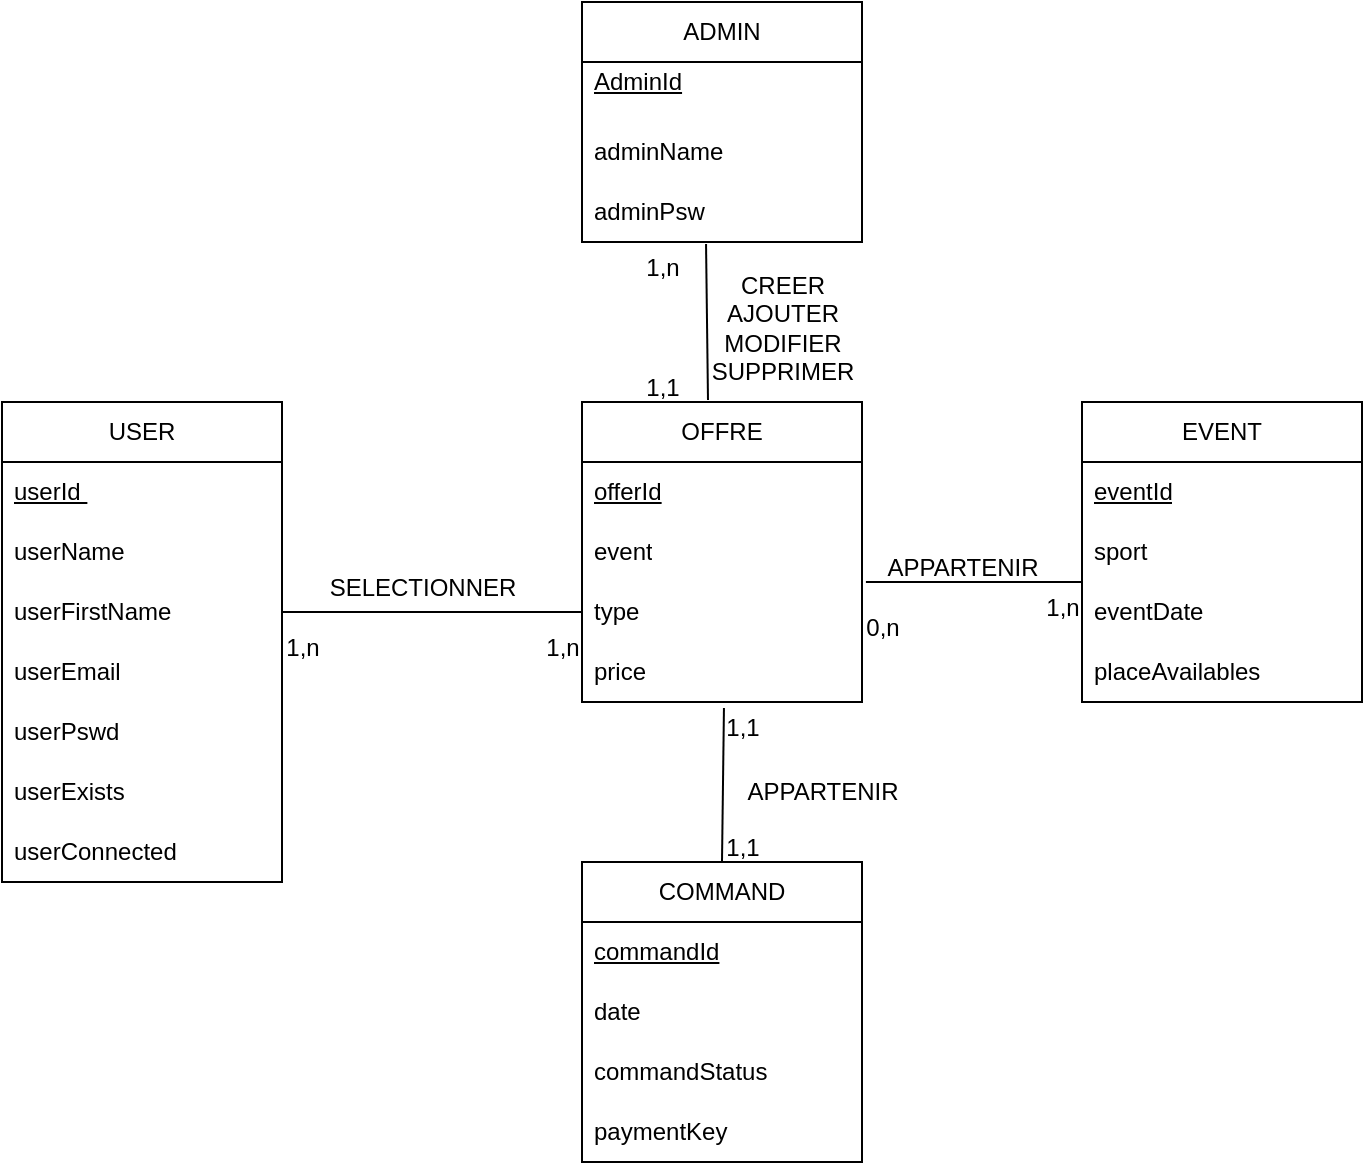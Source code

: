 <mxfile version="24.3.1" type="github">
  <diagram name="Page-1" id="2JwKhzk1J1PClhYfbeoG">
    <mxGraphModel dx="794" dy="386" grid="1" gridSize="10" guides="1" tooltips="1" connect="1" arrows="1" fold="1" page="1" pageScale="1" pageWidth="827" pageHeight="1169" math="0" shadow="0">
      <root>
        <mxCell id="0" />
        <mxCell id="1" parent="0" />
        <mxCell id="u-pjY7AXsH__m8VhKOcE-9" value="OFFRE " style="swimlane;fontStyle=0;childLayout=stackLayout;horizontal=1;startSize=30;horizontalStack=0;resizeParent=1;resizeParentMax=0;resizeLast=0;collapsible=1;marginBottom=0;whiteSpace=wrap;html=1;" parent="1" vertex="1">
          <mxGeometry x="440" y="390" width="140" height="150" as="geometry" />
        </mxCell>
        <mxCell id="u-pjY7AXsH__m8VhKOcE-10" value="&lt;u&gt;offerId&lt;/u&gt;&lt;u&gt;&lt;/u&gt;" style="text;strokeColor=none;fillColor=none;align=left;verticalAlign=middle;spacingLeft=4;spacingRight=4;overflow=hidden;points=[[0,0.5],[1,0.5]];portConstraint=eastwest;rotatable=0;whiteSpace=wrap;html=1;" parent="u-pjY7AXsH__m8VhKOcE-9" vertex="1">
          <mxGeometry y="30" width="140" height="30" as="geometry" />
        </mxCell>
        <mxCell id="NnqfJYVpJa1VFP7Nc4cM-5" value="event" style="text;strokeColor=none;fillColor=none;align=left;verticalAlign=middle;spacingLeft=4;spacingRight=4;overflow=hidden;points=[[0,0.5],[1,0.5]];portConstraint=eastwest;rotatable=0;whiteSpace=wrap;html=1;" vertex="1" parent="u-pjY7AXsH__m8VhKOcE-9">
          <mxGeometry y="60" width="140" height="30" as="geometry" />
        </mxCell>
        <mxCell id="u-pjY7AXsH__m8VhKOcE-11" value="&lt;div&gt;type&lt;span style=&quot;white-space: pre;&quot;&gt;&#x9;&lt;/span&gt;&lt;/div&gt;" style="text;strokeColor=none;fillColor=none;align=left;verticalAlign=middle;spacingLeft=4;spacingRight=4;overflow=hidden;points=[[0,0.5],[1,0.5]];portConstraint=eastwest;rotatable=0;whiteSpace=wrap;html=1;" parent="u-pjY7AXsH__m8VhKOcE-9" vertex="1">
          <mxGeometry y="90" width="140" height="30" as="geometry" />
        </mxCell>
        <mxCell id="u-pjY7AXsH__m8VhKOcE-12" value="price&lt;span style=&quot;white-space: pre;&quot;&gt;&#x9;&lt;/span&gt;" style="text;strokeColor=none;fillColor=none;align=left;verticalAlign=middle;spacingLeft=4;spacingRight=4;overflow=hidden;points=[[0,0.5],[1,0.5]];portConstraint=eastwest;rotatable=0;whiteSpace=wrap;html=1;" parent="u-pjY7AXsH__m8VhKOcE-9" vertex="1">
          <mxGeometry y="120" width="140" height="30" as="geometry" />
        </mxCell>
        <mxCell id="u-pjY7AXsH__m8VhKOcE-13" value="ADMIN" style="swimlane;fontStyle=0;childLayout=stackLayout;horizontal=1;startSize=30;horizontalStack=0;resizeParent=1;resizeParentMax=0;resizeLast=0;collapsible=1;marginBottom=0;whiteSpace=wrap;html=1;" parent="1" vertex="1">
          <mxGeometry x="440" y="190" width="140" height="120" as="geometry" />
        </mxCell>
        <mxCell id="u-pjY7AXsH__m8VhKOcE-14" value="&lt;u&gt;AdminId&lt;/u&gt;&lt;span style=&quot;white-space: pre;&quot;&gt;&#x9;&lt;/span&gt;&lt;span style=&quot;white-space: pre;&quot;&gt;&#x9;&lt;/span&gt; &lt;span style=&quot;white-space: pre;&quot;&gt;&#x9;&lt;/span&gt;&lt;span style=&quot;white-space: pre;&quot;&gt;&#x9;&lt;/span&gt;&lt;span style=&quot;white-space: pre;&quot;&gt;&#x9;&lt;/span&gt;&lt;span style=&quot;white-space: pre;&quot;&gt;&#x9;&lt;/span&gt;&lt;span style=&quot;white-space: pre;&quot;&gt;&#x9;&lt;/span&gt;" style="text;strokeColor=none;fillColor=none;align=left;verticalAlign=middle;spacingLeft=4;spacingRight=4;overflow=hidden;points=[[0,0.5],[1,0.5]];portConstraint=eastwest;rotatable=0;whiteSpace=wrap;html=1;" parent="u-pjY7AXsH__m8VhKOcE-13" vertex="1">
          <mxGeometry y="30" width="140" height="30" as="geometry" />
        </mxCell>
        <mxCell id="u-pjY7AXsH__m8VhKOcE-15" value="adminName&lt;span style=&quot;white-space: pre;&quot;&gt;&#x9;&lt;/span&gt;" style="text;strokeColor=none;fillColor=none;align=left;verticalAlign=middle;spacingLeft=4;spacingRight=4;overflow=hidden;points=[[0,0.5],[1,0.5]];portConstraint=eastwest;rotatable=0;whiteSpace=wrap;html=1;" parent="u-pjY7AXsH__m8VhKOcE-13" vertex="1">
          <mxGeometry y="60" width="140" height="30" as="geometry" />
        </mxCell>
        <mxCell id="u-pjY7AXsH__m8VhKOcE-16" value="adminPsw&lt;span style=&quot;white-space: pre;&quot;&gt;&#x9;&lt;/span&gt;&lt;span style=&quot;white-space: pre;&quot;&gt;&#x9;&lt;/span&gt;" style="text;strokeColor=none;fillColor=none;align=left;verticalAlign=middle;spacingLeft=4;spacingRight=4;overflow=hidden;points=[[0,0.5],[1,0.5]];portConstraint=eastwest;rotatable=0;whiteSpace=wrap;html=1;" parent="u-pjY7AXsH__m8VhKOcE-13" vertex="1">
          <mxGeometry y="90" width="140" height="30" as="geometry" />
        </mxCell>
        <mxCell id="u-pjY7AXsH__m8VhKOcE-17" value="USER" style="swimlane;fontStyle=0;childLayout=stackLayout;horizontal=1;startSize=30;horizontalStack=0;resizeParent=1;resizeParentMax=0;resizeLast=0;collapsible=1;marginBottom=0;whiteSpace=wrap;html=1;" parent="1" vertex="1">
          <mxGeometry x="150" y="390" width="140" height="240" as="geometry" />
        </mxCell>
        <mxCell id="u-pjY7AXsH__m8VhKOcE-18" value="&lt;u&gt;userId &lt;/u&gt;&lt;span style=&quot;white-space: pre;&quot;&gt;&lt;/span&gt;&lt;span style=&quot;white-space: pre;&quot;&gt;&#x9;&lt;/span&gt;&lt;span style=&quot;white-space: pre;&quot;&gt;&#x9;&lt;span style=&quot;white-space: pre;&quot;&gt;&#x9;&lt;/span&gt;&lt;/span&gt;" style="text;strokeColor=none;fillColor=none;align=left;verticalAlign=middle;spacingLeft=4;spacingRight=4;overflow=hidden;points=[[0,0.5],[1,0.5]];portConstraint=eastwest;rotatable=0;whiteSpace=wrap;html=1;" parent="u-pjY7AXsH__m8VhKOcE-17" vertex="1">
          <mxGeometry y="30" width="140" height="30" as="geometry" />
        </mxCell>
        <mxCell id="u-pjY7AXsH__m8VhKOcE-19" value="userName" style="text;strokeColor=none;fillColor=none;align=left;verticalAlign=middle;spacingLeft=4;spacingRight=4;overflow=hidden;points=[[0,0.5],[1,0.5]];portConstraint=eastwest;rotatable=0;whiteSpace=wrap;html=1;" parent="u-pjY7AXsH__m8VhKOcE-17" vertex="1">
          <mxGeometry y="60" width="140" height="30" as="geometry" />
        </mxCell>
        <mxCell id="u-pjY7AXsH__m8VhKOcE-20" value="userFirstName" style="text;strokeColor=none;fillColor=none;align=left;verticalAlign=middle;spacingLeft=4;spacingRight=4;overflow=hidden;points=[[0,0.5],[1,0.5]];portConstraint=eastwest;rotatable=0;whiteSpace=wrap;html=1;" parent="u-pjY7AXsH__m8VhKOcE-17" vertex="1">
          <mxGeometry y="90" width="140" height="30" as="geometry" />
        </mxCell>
        <mxCell id="NnqfJYVpJa1VFP7Nc4cM-1" value="userEmail" style="text;strokeColor=none;fillColor=none;align=left;verticalAlign=middle;spacingLeft=4;spacingRight=4;overflow=hidden;points=[[0,0.5],[1,0.5]];portConstraint=eastwest;rotatable=0;whiteSpace=wrap;html=1;" vertex="1" parent="u-pjY7AXsH__m8VhKOcE-17">
          <mxGeometry y="120" width="140" height="30" as="geometry" />
        </mxCell>
        <mxCell id="NnqfJYVpJa1VFP7Nc4cM-2" value="userPswd" style="text;strokeColor=none;fillColor=none;align=left;verticalAlign=middle;spacingLeft=4;spacingRight=4;overflow=hidden;points=[[0,0.5],[1,0.5]];portConstraint=eastwest;rotatable=0;whiteSpace=wrap;html=1;" vertex="1" parent="u-pjY7AXsH__m8VhKOcE-17">
          <mxGeometry y="150" width="140" height="30" as="geometry" />
        </mxCell>
        <mxCell id="NnqfJYVpJa1VFP7Nc4cM-3" value="userExists" style="text;strokeColor=none;fillColor=none;align=left;verticalAlign=middle;spacingLeft=4;spacingRight=4;overflow=hidden;points=[[0,0.5],[1,0.5]];portConstraint=eastwest;rotatable=0;whiteSpace=wrap;html=1;" vertex="1" parent="u-pjY7AXsH__m8VhKOcE-17">
          <mxGeometry y="180" width="140" height="30" as="geometry" />
        </mxCell>
        <mxCell id="NnqfJYVpJa1VFP7Nc4cM-4" value="userConnected" style="text;strokeColor=none;fillColor=none;align=left;verticalAlign=middle;spacingLeft=4;spacingRight=4;overflow=hidden;points=[[0,0.5],[1,0.5]];portConstraint=eastwest;rotatable=0;whiteSpace=wrap;html=1;" vertex="1" parent="u-pjY7AXsH__m8VhKOcE-17">
          <mxGeometry y="210" width="140" height="30" as="geometry" />
        </mxCell>
        <mxCell id="u-pjY7AXsH__m8VhKOcE-33" value="COMMAND" style="swimlane;fontStyle=0;childLayout=stackLayout;horizontal=1;startSize=30;horizontalStack=0;resizeParent=1;resizeParentMax=0;resizeLast=0;collapsible=1;marginBottom=0;whiteSpace=wrap;html=1;" parent="1" vertex="1">
          <mxGeometry x="440" y="620" width="140" height="150" as="geometry" />
        </mxCell>
        <mxCell id="u-pjY7AXsH__m8VhKOcE-34" value="&lt;u&gt;commandId&lt;/u&gt;" style="text;strokeColor=none;fillColor=none;align=left;verticalAlign=middle;spacingLeft=4;spacingRight=4;overflow=hidden;points=[[0,0.5],[1,0.5]];portConstraint=eastwest;rotatable=0;whiteSpace=wrap;html=1;" parent="u-pjY7AXsH__m8VhKOcE-33" vertex="1">
          <mxGeometry y="30" width="140" height="30" as="geometry" />
        </mxCell>
        <mxCell id="u-pjY7AXsH__m8VhKOcE-36" value="date" style="text;strokeColor=none;fillColor=none;align=left;verticalAlign=middle;spacingLeft=4;spacingRight=4;overflow=hidden;points=[[0,0.5],[1,0.5]];portConstraint=eastwest;rotatable=0;whiteSpace=wrap;html=1;" parent="u-pjY7AXsH__m8VhKOcE-33" vertex="1">
          <mxGeometry y="60" width="140" height="30" as="geometry" />
        </mxCell>
        <mxCell id="NnqfJYVpJa1VFP7Nc4cM-6" value="commandStatus" style="text;strokeColor=none;fillColor=none;align=left;verticalAlign=middle;spacingLeft=4;spacingRight=4;overflow=hidden;points=[[0,0.5],[1,0.5]];portConstraint=eastwest;rotatable=0;whiteSpace=wrap;html=1;" vertex="1" parent="u-pjY7AXsH__m8VhKOcE-33">
          <mxGeometry y="90" width="140" height="30" as="geometry" />
        </mxCell>
        <mxCell id="sLzoj289zrE36qOuLOG1-14" value="paymentKey" style="text;strokeColor=none;fillColor=none;align=left;verticalAlign=middle;spacingLeft=4;spacingRight=4;overflow=hidden;points=[[0,0.5],[1,0.5]];portConstraint=eastwest;rotatable=0;whiteSpace=wrap;html=1;" parent="u-pjY7AXsH__m8VhKOcE-33" vertex="1">
          <mxGeometry y="120" width="140" height="30" as="geometry" />
        </mxCell>
        <mxCell id="sLzoj289zrE36qOuLOG1-9" value="EVENT" style="swimlane;fontStyle=0;childLayout=stackLayout;horizontal=1;startSize=30;horizontalStack=0;resizeParent=1;resizeParentMax=0;resizeLast=0;collapsible=1;marginBottom=0;whiteSpace=wrap;html=1;" parent="1" vertex="1">
          <mxGeometry x="690" y="390" width="140" height="150" as="geometry" />
        </mxCell>
        <mxCell id="sLzoj289zrE36qOuLOG1-10" value="&lt;u&gt;eventId&lt;/u&gt;" style="text;strokeColor=none;fillColor=none;align=left;verticalAlign=middle;spacingLeft=4;spacingRight=4;overflow=hidden;points=[[0,0.5],[1,0.5]];portConstraint=eastwest;rotatable=0;whiteSpace=wrap;html=1;" parent="sLzoj289zrE36qOuLOG1-9" vertex="1">
          <mxGeometry y="30" width="140" height="30" as="geometry" />
        </mxCell>
        <mxCell id="sLzoj289zrE36qOuLOG1-11" value="sport&lt;span style=&quot;white-space: pre;&quot;&gt;&#x9;&lt;/span&gt;&lt;span style=&quot;white-space: pre;&quot;&gt;&#x9;&lt;/span&gt;&lt;span style=&quot;white-space: pre;&quot;&gt;&#x9;&lt;/span&gt;" style="text;strokeColor=none;fillColor=none;align=left;verticalAlign=middle;spacingLeft=4;spacingRight=4;overflow=hidden;points=[[0,0.5],[1,0.5]];portConstraint=eastwest;rotatable=0;whiteSpace=wrap;html=1;" parent="sLzoj289zrE36qOuLOG1-9" vertex="1">
          <mxGeometry y="60" width="140" height="30" as="geometry" />
        </mxCell>
        <mxCell id="NnqfJYVpJa1VFP7Nc4cM-7" value="eventDate" style="text;strokeColor=none;fillColor=none;align=left;verticalAlign=middle;spacingLeft=4;spacingRight=4;overflow=hidden;points=[[0,0.5],[1,0.5]];portConstraint=eastwest;rotatable=0;whiteSpace=wrap;html=1;" vertex="1" parent="sLzoj289zrE36qOuLOG1-9">
          <mxGeometry y="90" width="140" height="30" as="geometry" />
        </mxCell>
        <mxCell id="sLzoj289zrE36qOuLOG1-13" value="placeAvailables &lt;span style=&quot;white-space: pre;&quot;&gt;&#x9;&lt;/span&gt;" style="text;strokeColor=none;fillColor=none;align=left;verticalAlign=middle;spacingLeft=4;spacingRight=4;overflow=hidden;points=[[0,0.5],[1,0.5]];portConstraint=eastwest;rotatable=0;whiteSpace=wrap;html=1;" parent="sLzoj289zrE36qOuLOG1-9" vertex="1">
          <mxGeometry y="120" width="140" height="30" as="geometry" />
        </mxCell>
        <mxCell id="NnqfJYVpJa1VFP7Nc4cM-10" value="" style="endArrow=none;html=1;rounded=0;exitX=1;exitY=0.5;exitDx=0;exitDy=0;entryX=0;entryY=0.5;entryDx=0;entryDy=0;" edge="1" parent="1" source="u-pjY7AXsH__m8VhKOcE-20" target="u-pjY7AXsH__m8VhKOcE-11">
          <mxGeometry width="50" height="50" relative="1" as="geometry">
            <mxPoint x="440" y="550" as="sourcePoint" />
            <mxPoint x="490" y="490" as="targetPoint" />
          </mxGeometry>
        </mxCell>
        <mxCell id="NnqfJYVpJa1VFP7Nc4cM-11" value="SELECTIONNER" style="text;html=1;align=center;verticalAlign=middle;resizable=0;points=[];autosize=1;strokeColor=none;fillColor=none;" vertex="1" parent="1">
          <mxGeometry x="300" y="468" width="120" height="30" as="geometry" />
        </mxCell>
        <mxCell id="NnqfJYVpJa1VFP7Nc4cM-12" value="1,n" style="text;html=1;align=center;verticalAlign=middle;resizable=0;points=[];autosize=1;strokeColor=none;fillColor=none;" vertex="1" parent="1">
          <mxGeometry x="280" y="498" width="40" height="30" as="geometry" />
        </mxCell>
        <mxCell id="NnqfJYVpJa1VFP7Nc4cM-13" value="1,n" style="text;html=1;align=center;verticalAlign=middle;resizable=0;points=[];autosize=1;strokeColor=none;fillColor=none;" vertex="1" parent="1">
          <mxGeometry x="410" y="498" width="40" height="30" as="geometry" />
        </mxCell>
        <mxCell id="NnqfJYVpJa1VFP7Nc4cM-14" value="" style="endArrow=none;html=1;rounded=0;exitX=1.014;exitY=0;exitDx=0;exitDy=0;exitPerimeter=0;" edge="1" parent="1" source="u-pjY7AXsH__m8VhKOcE-11">
          <mxGeometry width="50" height="50" relative="1" as="geometry">
            <mxPoint x="480" y="550" as="sourcePoint" />
            <mxPoint x="690" y="480" as="targetPoint" />
          </mxGeometry>
        </mxCell>
        <mxCell id="NnqfJYVpJa1VFP7Nc4cM-15" value="APPARTENIR" style="text;html=1;align=center;verticalAlign=middle;resizable=0;points=[];autosize=1;strokeColor=none;fillColor=none;" vertex="1" parent="1">
          <mxGeometry x="580" y="458" width="100" height="30" as="geometry" />
        </mxCell>
        <mxCell id="NnqfJYVpJa1VFP7Nc4cM-16" value="0,n" style="text;html=1;align=center;verticalAlign=middle;resizable=0;points=[];autosize=1;strokeColor=none;fillColor=none;" vertex="1" parent="1">
          <mxGeometry x="570" y="488" width="40" height="30" as="geometry" />
        </mxCell>
        <mxCell id="NnqfJYVpJa1VFP7Nc4cM-17" value="1,n" style="text;html=1;align=center;verticalAlign=middle;resizable=0;points=[];autosize=1;strokeColor=none;fillColor=none;" vertex="1" parent="1">
          <mxGeometry x="660" y="478" width="40" height="30" as="geometry" />
        </mxCell>
        <mxCell id="NnqfJYVpJa1VFP7Nc4cM-18" value="" style="endArrow=none;html=1;rounded=0;exitX=0.5;exitY=0;exitDx=0;exitDy=0;entryX=0.507;entryY=1.1;entryDx=0;entryDy=0;entryPerimeter=0;" edge="1" parent="1" source="u-pjY7AXsH__m8VhKOcE-33" target="u-pjY7AXsH__m8VhKOcE-12">
          <mxGeometry width="50" height="50" relative="1" as="geometry">
            <mxPoint x="480" y="550" as="sourcePoint" />
            <mxPoint x="530" y="500" as="targetPoint" />
          </mxGeometry>
        </mxCell>
        <mxCell id="NnqfJYVpJa1VFP7Nc4cM-19" value="APPARTENIR" style="text;html=1;align=center;verticalAlign=middle;resizable=0;points=[];autosize=1;strokeColor=none;fillColor=none;" vertex="1" parent="1">
          <mxGeometry x="510" y="570" width="100" height="30" as="geometry" />
        </mxCell>
        <mxCell id="NnqfJYVpJa1VFP7Nc4cM-20" value="1,1" style="text;html=1;align=center;verticalAlign=middle;resizable=0;points=[];autosize=1;strokeColor=none;fillColor=none;" vertex="1" parent="1">
          <mxGeometry x="500" y="538" width="40" height="30" as="geometry" />
        </mxCell>
        <mxCell id="NnqfJYVpJa1VFP7Nc4cM-21" value="1,1" style="text;html=1;align=center;verticalAlign=middle;resizable=0;points=[];autosize=1;strokeColor=none;fillColor=none;" vertex="1" parent="1">
          <mxGeometry x="500" y="598" width="40" height="30" as="geometry" />
        </mxCell>
        <mxCell id="NnqfJYVpJa1VFP7Nc4cM-22" value="" style="endArrow=none;html=1;rounded=0;entryX=0.443;entryY=1.033;entryDx=0;entryDy=0;entryPerimeter=0;exitX=0.45;exitY=-0.007;exitDx=0;exitDy=0;exitPerimeter=0;" edge="1" parent="1" source="u-pjY7AXsH__m8VhKOcE-9" target="u-pjY7AXsH__m8VhKOcE-16">
          <mxGeometry width="50" height="50" relative="1" as="geometry">
            <mxPoint x="500" y="380" as="sourcePoint" />
            <mxPoint x="550" y="330" as="targetPoint" />
          </mxGeometry>
        </mxCell>
        <mxCell id="NnqfJYVpJa1VFP7Nc4cM-23" value="&lt;div&gt;CREER &lt;br&gt;&lt;/div&gt;&lt;div&gt;AJOUTER&lt;/div&gt;&lt;div&gt;MODIFIER&lt;/div&gt;&lt;div&gt;SUPPRIMER&lt;br&gt;&lt;/div&gt;" style="text;html=1;align=center;verticalAlign=middle;resizable=0;points=[];autosize=1;strokeColor=none;fillColor=none;" vertex="1" parent="1">
          <mxGeometry x="495" y="318" width="90" height="70" as="geometry" />
        </mxCell>
        <mxCell id="NnqfJYVpJa1VFP7Nc4cM-24" value="1,n" style="text;html=1;align=center;verticalAlign=middle;resizable=0;points=[];autosize=1;strokeColor=none;fillColor=none;" vertex="1" parent="1">
          <mxGeometry x="460" y="308" width="40" height="30" as="geometry" />
        </mxCell>
        <mxCell id="NnqfJYVpJa1VFP7Nc4cM-25" value="1,1" style="text;html=1;align=center;verticalAlign=middle;resizable=0;points=[];autosize=1;strokeColor=none;fillColor=none;" vertex="1" parent="1">
          <mxGeometry x="460" y="368" width="40" height="30" as="geometry" />
        </mxCell>
      </root>
    </mxGraphModel>
  </diagram>
</mxfile>
